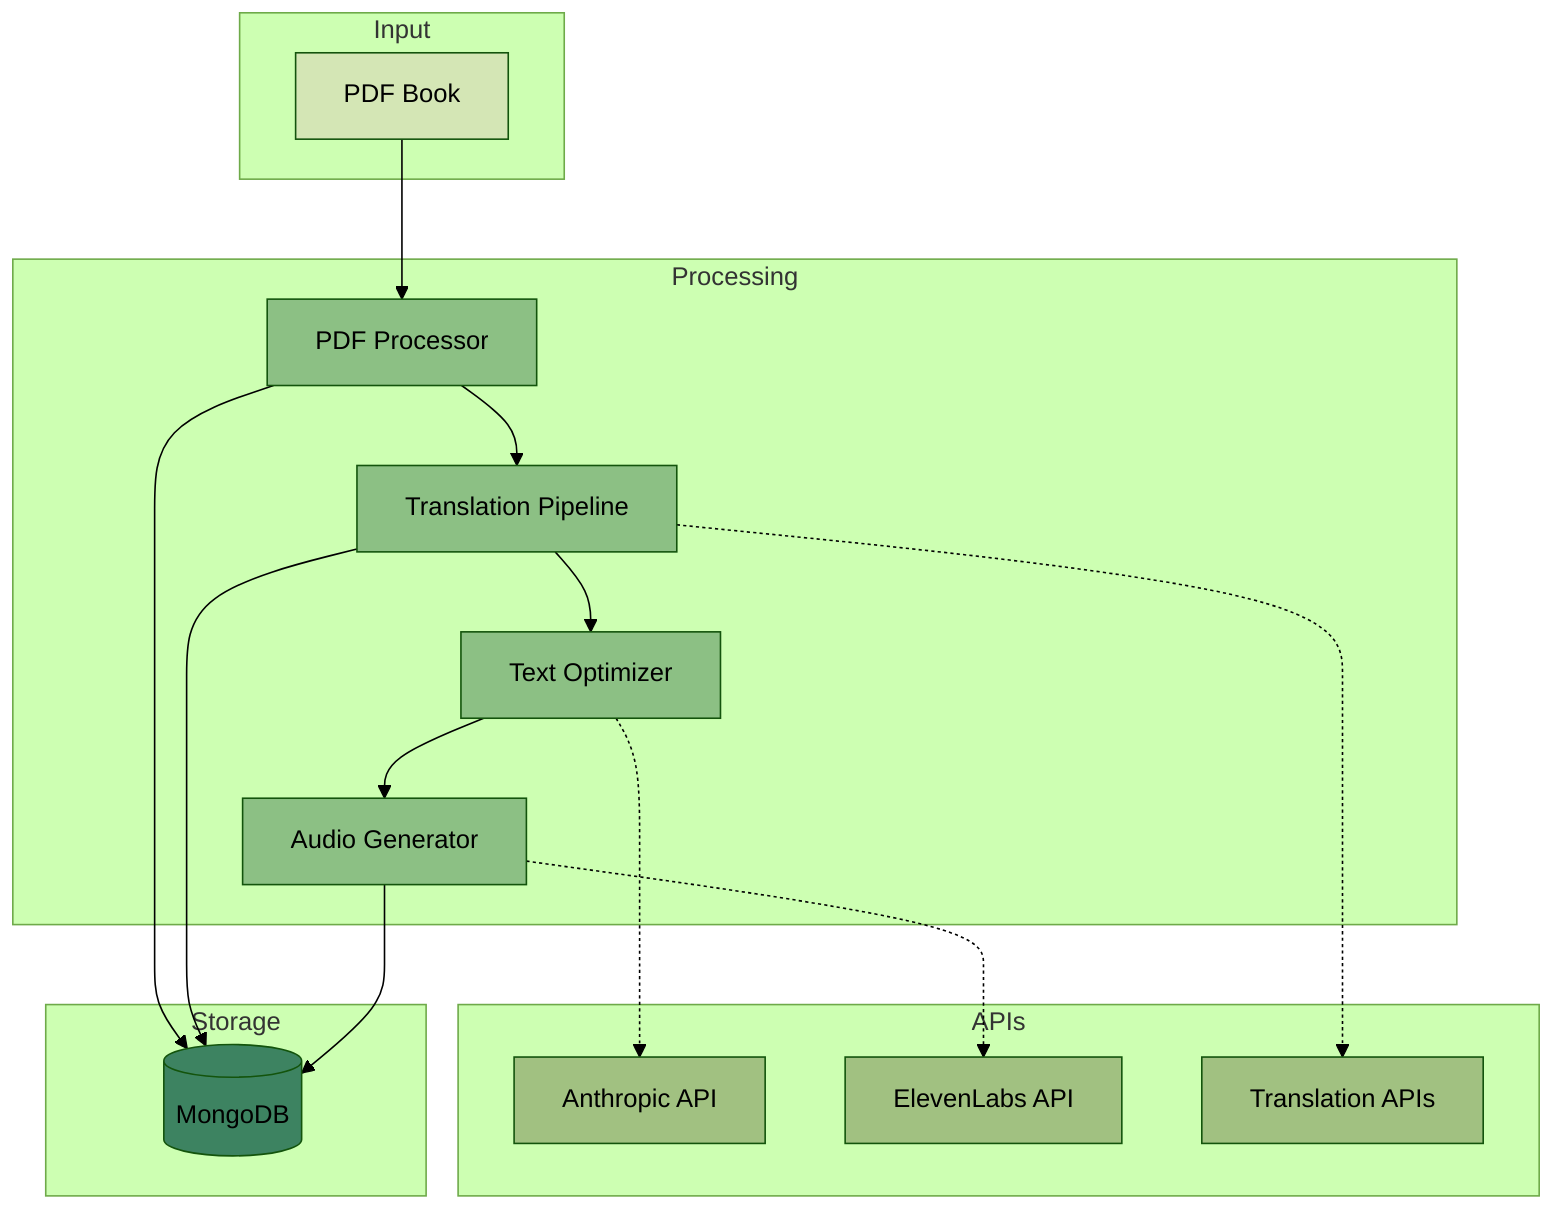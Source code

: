 %%{init: {'theme': 'forest'}}%%
graph TB
    subgraph Input
        PDF[PDF Book]
    end
    
    subgraph Processing
        PDFProc[PDF Processor]
        Trans[Translation Pipeline]
        Opt[Text Optimizer]
        Audio[Audio Generator]
    end
    
    subgraph Storage
        MongoDB[(MongoDB)]
    end
    
    subgraph APIs
        Anthropic[Anthropic API]
        ElevenLabs[ElevenLabs API]
        DeepL[Translation APIs]
    end

    PDF --> PDFProc
    PDFProc --> Trans
    Trans --> Opt
    Opt --> Audio
    
    Opt -.-> Anthropic
    Audio -.-> ElevenLabs
    Trans -.-> DeepL
    
    PDFProc --> MongoDB
    Trans --> MongoDB
    Audio --> MongoDB

    style PDF fill:#d4e6b5
    style PDFProc fill:#8cc084
    style Trans fill:#8cc084
    style Opt fill:#8cc084
    style Audio fill:#8cc084
    style MongoDB fill:#3d8361
    style Anthropic fill:#a1c181
    style ElevenLabs fill:#a1c181
    style DeepL fill:#a1c181